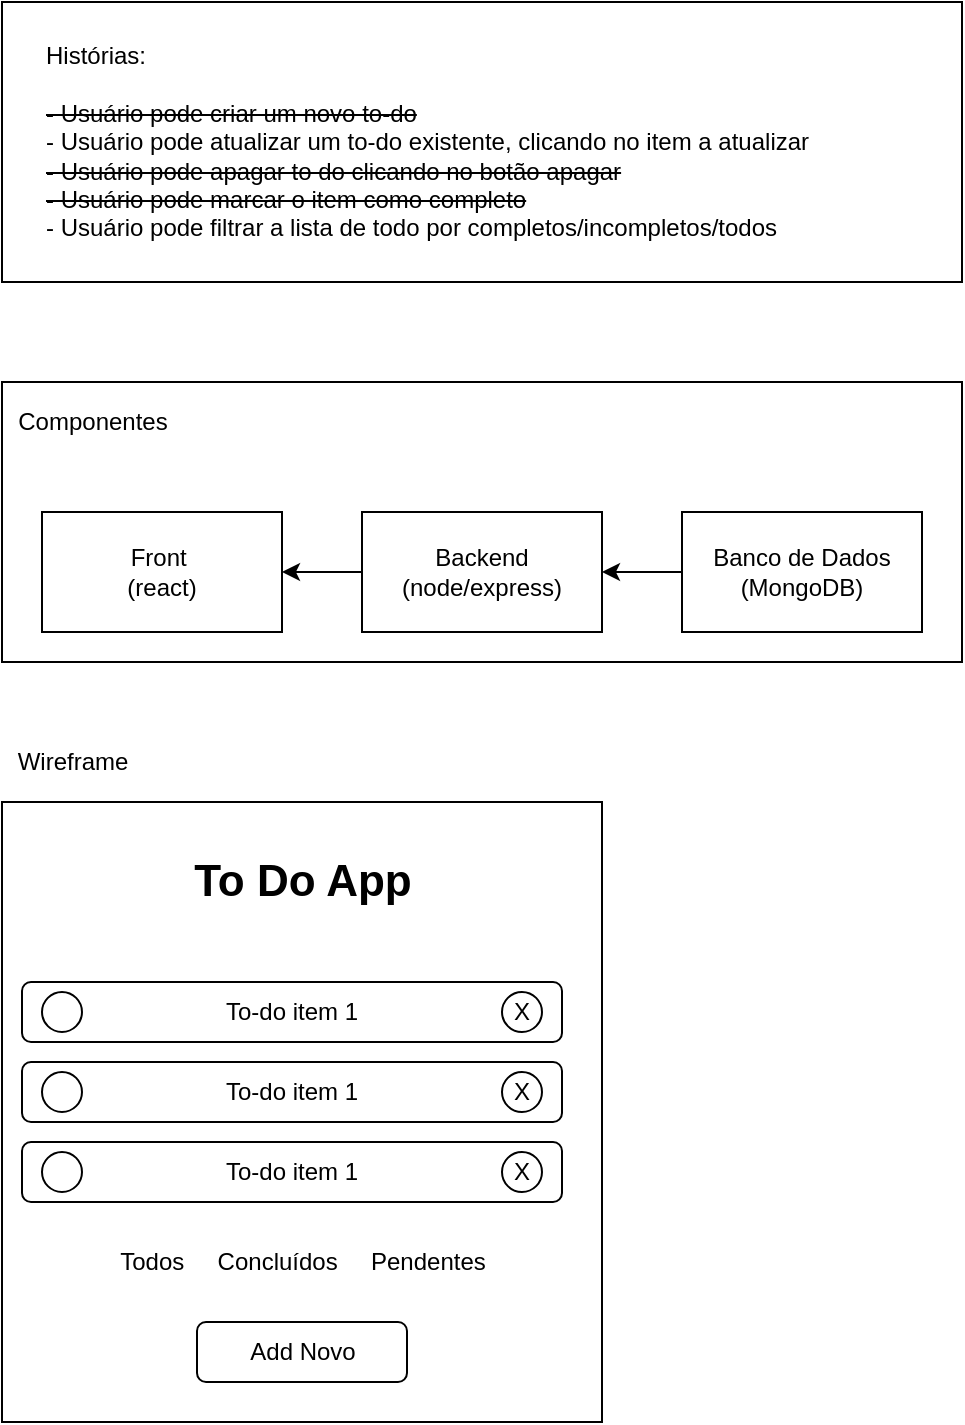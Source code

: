 <mxfile version="14.1.8" type="device"><diagram id="gB01FjiMFbyfzh65DMpu" name="Page-1"><mxGraphModel dx="1106" dy="822" grid="1" gridSize="10" guides="1" tooltips="1" connect="1" arrows="1" fold="1" page="1" pageScale="1" pageWidth="827" pageHeight="1169" math="0" shadow="0"><root><mxCell id="0"/><mxCell id="1" parent="0"/><mxCell id="ROMx-XseEQl7BhadUeCZ-11" value="" style="rounded=0;whiteSpace=wrap;html=1;labelBackgroundColor=#ffffff;align=left;" parent="1" vertex="1"><mxGeometry x="40" y="30" width="480" height="140" as="geometry"/></mxCell><mxCell id="ROMx-XseEQl7BhadUeCZ-10" value="" style="rounded=0;whiteSpace=wrap;html=1;labelBackgroundColor=#ffffff;align=left;" parent="1" vertex="1"><mxGeometry x="40" y="220" width="480" height="140" as="geometry"/></mxCell><mxCell id="ROMx-XseEQl7BhadUeCZ-1" value="Front&amp;nbsp;&lt;br&gt;(react)" style="rounded=0;whiteSpace=wrap;html=1;" parent="1" vertex="1"><mxGeometry x="60" y="285" width="120" height="60" as="geometry"/></mxCell><mxCell id="ROMx-XseEQl7BhadUeCZ-7" value="" style="edgeStyle=orthogonalEdgeStyle;rounded=0;orthogonalLoop=1;jettySize=auto;html=1;" parent="1" source="ROMx-XseEQl7BhadUeCZ-2" target="ROMx-XseEQl7BhadUeCZ-1" edge="1"><mxGeometry relative="1" as="geometry"/></mxCell><mxCell id="ROMx-XseEQl7BhadUeCZ-2" value="Backend&lt;br&gt;(node/express)" style="rounded=0;whiteSpace=wrap;html=1;" parent="1" vertex="1"><mxGeometry x="220" y="285" width="120" height="60" as="geometry"/></mxCell><mxCell id="ROMx-XseEQl7BhadUeCZ-6" value="" style="edgeStyle=orthogonalEdgeStyle;rounded=0;orthogonalLoop=1;jettySize=auto;html=1;" parent="1" source="ROMx-XseEQl7BhadUeCZ-3" target="ROMx-XseEQl7BhadUeCZ-2" edge="1"><mxGeometry relative="1" as="geometry"/></mxCell><mxCell id="ROMx-XseEQl7BhadUeCZ-3" value="Banco de Dados&lt;br&gt;(MongoDB)" style="rounded=0;whiteSpace=wrap;html=1;" parent="1" vertex="1"><mxGeometry x="380" y="285" width="120" height="60" as="geometry"/></mxCell><mxCell id="ROMx-XseEQl7BhadUeCZ-8" value="Histórias:&lt;br&gt;&lt;br&gt;&lt;strike&gt;- Usuário pode criar um novo to-do&lt;br&gt;&lt;/strike&gt;- Usuário pode atualizar um to-do existente, clicando no item a atualizar&lt;br&gt;&lt;strike&gt;- Usuário pode apagar to do clicando no botão apagar&lt;/strike&gt;&lt;br&gt;&lt;strike&gt;- Usuário pode marcar o item como completo&lt;/strike&gt;&lt;br&gt;- Usuário pode filtrar a lista de todo por completos/incompletos/todos" style="text;html=1;align=left;verticalAlign=middle;resizable=0;points=[];autosize=1;strokeColor=none;labelBackgroundColor=#ffffff;" parent="1" vertex="1"><mxGeometry x="60" y="50" width="400" height="100" as="geometry"/></mxCell><mxCell id="ROMx-XseEQl7BhadUeCZ-9" value="Componentes" style="text;html=1;align=center;verticalAlign=middle;resizable=0;points=[];autosize=1;strokeColor=none;" parent="1" vertex="1"><mxGeometry x="40" y="230" width="90" height="20" as="geometry"/></mxCell><mxCell id="ROMx-XseEQl7BhadUeCZ-12" value="" style="rounded=0;whiteSpace=wrap;html=1;labelBackgroundColor=#ffffff;align=left;" parent="1" vertex="1"><mxGeometry x="40" y="430" width="300" height="310" as="geometry"/></mxCell><mxCell id="ROMx-XseEQl7BhadUeCZ-18" value="To Do App" style="text;html=1;align=center;verticalAlign=middle;resizable=0;points=[];autosize=1;strokeColor=none;fontSize=22;fontStyle=1" parent="1" vertex="1"><mxGeometry x="130" y="455" width="120" height="30" as="geometry"/></mxCell><mxCell id="ROMx-XseEQl7BhadUeCZ-19" value="" style="group" parent="1" vertex="1" connectable="0"><mxGeometry x="50" y="520" width="270" height="30" as="geometry"/></mxCell><mxCell id="ROMx-XseEQl7BhadUeCZ-14" value="To-do item 1" style="rounded=1;whiteSpace=wrap;html=1;labelBackgroundColor=#ffffff;align=center;spacingLeft=0;" parent="ROMx-XseEQl7BhadUeCZ-19" vertex="1"><mxGeometry width="270" height="30" as="geometry"/></mxCell><mxCell id="ROMx-XseEQl7BhadUeCZ-15" value="" style="ellipse;whiteSpace=wrap;html=1;aspect=fixed;labelBackgroundColor=#ffffff;align=center;" parent="ROMx-XseEQl7BhadUeCZ-19" vertex="1"><mxGeometry x="10" y="5" width="20" height="20" as="geometry"/></mxCell><mxCell id="ROMx-XseEQl7BhadUeCZ-16" value="X" style="ellipse;whiteSpace=wrap;html=1;aspect=fixed;labelBackgroundColor=#ffffff;align=center;" parent="ROMx-XseEQl7BhadUeCZ-19" vertex="1"><mxGeometry x="240" y="5" width="20" height="20" as="geometry"/></mxCell><mxCell id="ROMx-XseEQl7BhadUeCZ-20" value="" style="group" parent="1" vertex="1" connectable="0"><mxGeometry x="50" y="560" width="270" height="30" as="geometry"/></mxCell><mxCell id="ROMx-XseEQl7BhadUeCZ-21" value="To-do item 1" style="rounded=1;whiteSpace=wrap;html=1;labelBackgroundColor=#ffffff;align=center;spacingLeft=0;" parent="ROMx-XseEQl7BhadUeCZ-20" vertex="1"><mxGeometry width="270" height="30" as="geometry"/></mxCell><mxCell id="ROMx-XseEQl7BhadUeCZ-22" value="" style="ellipse;whiteSpace=wrap;html=1;aspect=fixed;labelBackgroundColor=#ffffff;align=center;" parent="ROMx-XseEQl7BhadUeCZ-20" vertex="1"><mxGeometry x="10" y="5" width="20" height="20" as="geometry"/></mxCell><mxCell id="ROMx-XseEQl7BhadUeCZ-23" value="X" style="ellipse;whiteSpace=wrap;html=1;aspect=fixed;labelBackgroundColor=#ffffff;align=center;" parent="ROMx-XseEQl7BhadUeCZ-20" vertex="1"><mxGeometry x="240" y="5" width="20" height="20" as="geometry"/></mxCell><mxCell id="ROMx-XseEQl7BhadUeCZ-24" value="" style="group" parent="1" vertex="1" connectable="0"><mxGeometry x="50" y="600" width="270" height="30" as="geometry"/></mxCell><mxCell id="ROMx-XseEQl7BhadUeCZ-25" value="To-do item 1" style="rounded=1;whiteSpace=wrap;html=1;labelBackgroundColor=#ffffff;align=center;spacingLeft=0;" parent="ROMx-XseEQl7BhadUeCZ-24" vertex="1"><mxGeometry width="270" height="30" as="geometry"/></mxCell><mxCell id="ROMx-XseEQl7BhadUeCZ-26" value="" style="ellipse;whiteSpace=wrap;html=1;aspect=fixed;labelBackgroundColor=#ffffff;align=center;" parent="ROMx-XseEQl7BhadUeCZ-24" vertex="1"><mxGeometry x="10" y="5" width="20" height="20" as="geometry"/></mxCell><mxCell id="ROMx-XseEQl7BhadUeCZ-27" value="X" style="ellipse;whiteSpace=wrap;html=1;aspect=fixed;labelBackgroundColor=#ffffff;align=center;" parent="ROMx-XseEQl7BhadUeCZ-24" vertex="1"><mxGeometry x="240" y="5" width="20" height="20" as="geometry"/></mxCell><mxCell id="ROMx-XseEQl7BhadUeCZ-29" value="Add Novo" style="rounded=1;whiteSpace=wrap;html=1;labelBackgroundColor=#ffffff;fontSize=12;align=center;" parent="1" vertex="1"><mxGeometry x="137.5" y="690" width="105" height="30" as="geometry"/></mxCell><mxCell id="ROMx-XseEQl7BhadUeCZ-30" value="Wireframe" style="text;html=1;align=center;verticalAlign=middle;resizable=0;points=[];autosize=1;strokeColor=none;fontSize=12;" parent="1" vertex="1"><mxGeometry x="40" y="400" width="70" height="20" as="geometry"/></mxCell><mxCell id="5-8hHPEO1sk2Y8_ROswK-2" value="Todos&amp;nbsp; &amp;nbsp; &amp;nbsp;Concluídos&amp;nbsp; &amp;nbsp; &amp;nbsp;Pendentes" style="text;html=1;align=center;verticalAlign=middle;resizable=0;points=[];autosize=1;strokeColor=none;" parent="1" vertex="1"><mxGeometry x="90" y="650" width="200" height="20" as="geometry"/></mxCell></root></mxGraphModel></diagram></mxfile>